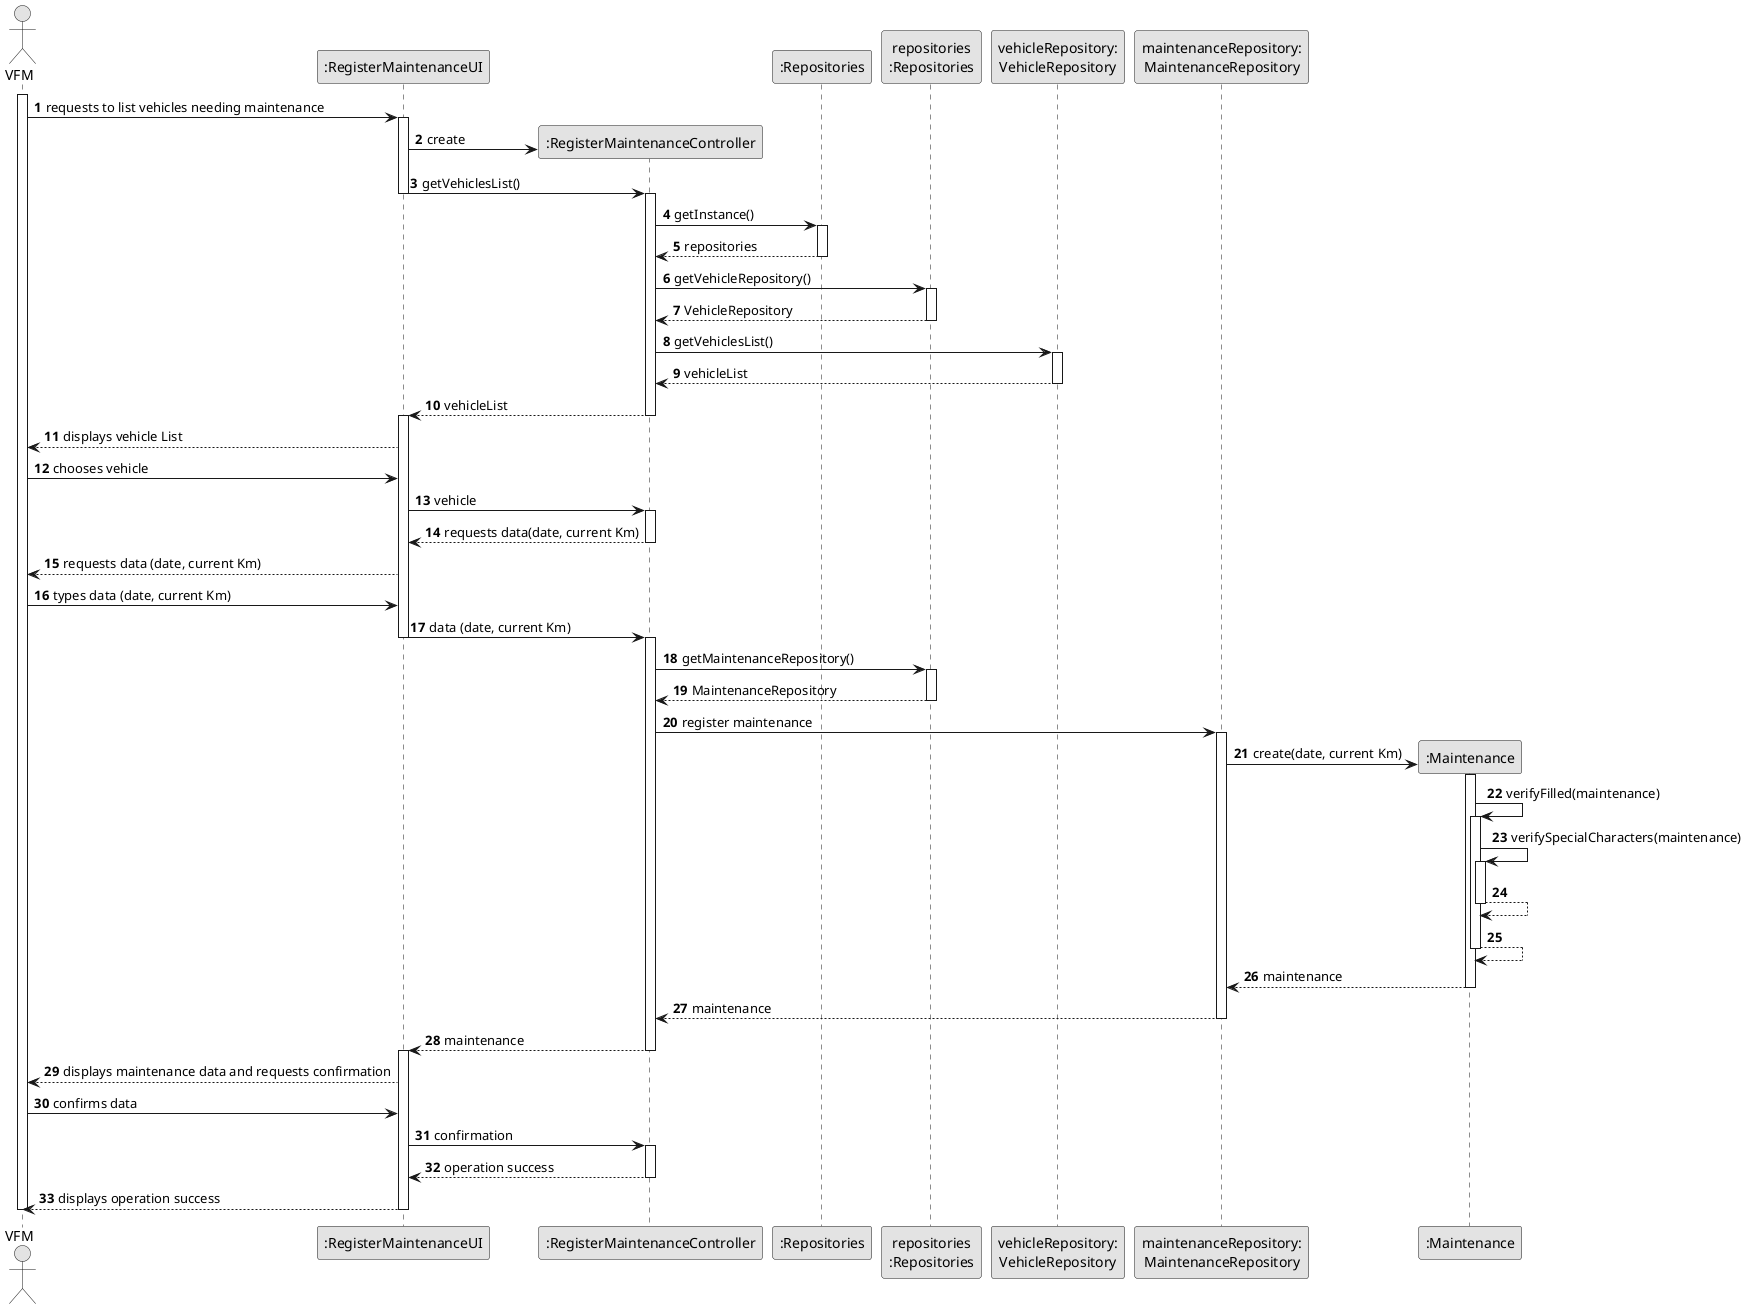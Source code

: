 @startuml
skinparam monochrome true
skinparam packageStyle rectangle
skinparam shadowing false

autonumber

'hide footbox
actor "VFM" as VFM
participant ":RegisterMaintenanceUI" as UI
participant ":RegisterMaintenanceController" as CTRL
participant ":Repositories" as RepositorySingleton
participant "repositories\n:Repositories" as PLAT
participant "vehicleRepository:\nVehicleRepository" as VehicleRepository
participant "maintenanceRepository:\nMaintenanceRepository" as MaintenanceRepository
participant ":Maintenance" as Maintenance

activate VFM

    VFM -> UI : requests to list vehicles needing maintenance
    activate UI

        UI -> CTRL** : create

        UI -> CTRL : getVehiclesList()
        deactivate UI
        activate CTRL

            CTRL -> RepositorySingleton : getInstance()
            activate RepositorySingleton

                RepositorySingleton --> CTRL: repositories
            deactivate RepositorySingleton

            CTRL -> PLAT : getVehicleRepository()
            activate PLAT

                PLAT --> CTRL: VehicleRepository
            deactivate PLAT

            CTRL -> VehicleRepository : getVehiclesList()
            activate VehicleRepository

                VehicleRepository --> CTRL : vehicleList
            deactivate VehicleRepository

            CTRL --> UI : vehicleList
            deactivate CTRL
            activate UI

            UI --> VFM : displays vehicle List

            VFM -> UI : chooses vehicle

            UI -> CTRL : vehicle
            activate CTRL

            CTRL --> UI : requests data(date, current Km)
            deactivate CTRL

            UI --> VFM : requests data (date, current Km)

            VFM -> UI : types data (date, current Km)


            UI -> CTRL : data (date, current Km)
            deactivate UI
            activate CTRL


            CTRL -> PLAT : getMaintenanceRepository()
            activate PLAT

            PLAT --> CTRL : MaintenanceRepository
            deactivate PLAT

            CTRL -> MaintenanceRepository : register maintenance
            activate MaintenanceRepository

            MaintenanceRepository -> Maintenance** : create(date, current Km)
            activate Maintenance

                Maintenance -> Maintenance : verifyFilled(maintenance)
                activate Maintenance
                Maintenance -> Maintenance : verifySpecialCharacters(maintenance)
                activate Maintenance
                Maintenance --> Maintenance
                deactivate Maintenance
                Maintenance --> Maintenance
                deactivate Maintenance

                Maintenance --> MaintenanceRepository : maintenance
               deactivate Maintenance
               MaintenanceRepository --> CTRL : maintenance
               deactivate MaintenanceRepository
               CTRL --> UI : maintenance
               deactivate CTRL
               activate UI

               UI --> VFM : displays maintenance data and requests confirmation
               VFM -> UI : confirms data

               UI -> CTRL : confirmation
               activate CTRL

               CTRL --> UI : operation success
               deactivate CTRL

               UI --> VFM : displays operation success
               deactivate UI

               deactivate VFM


@enduml